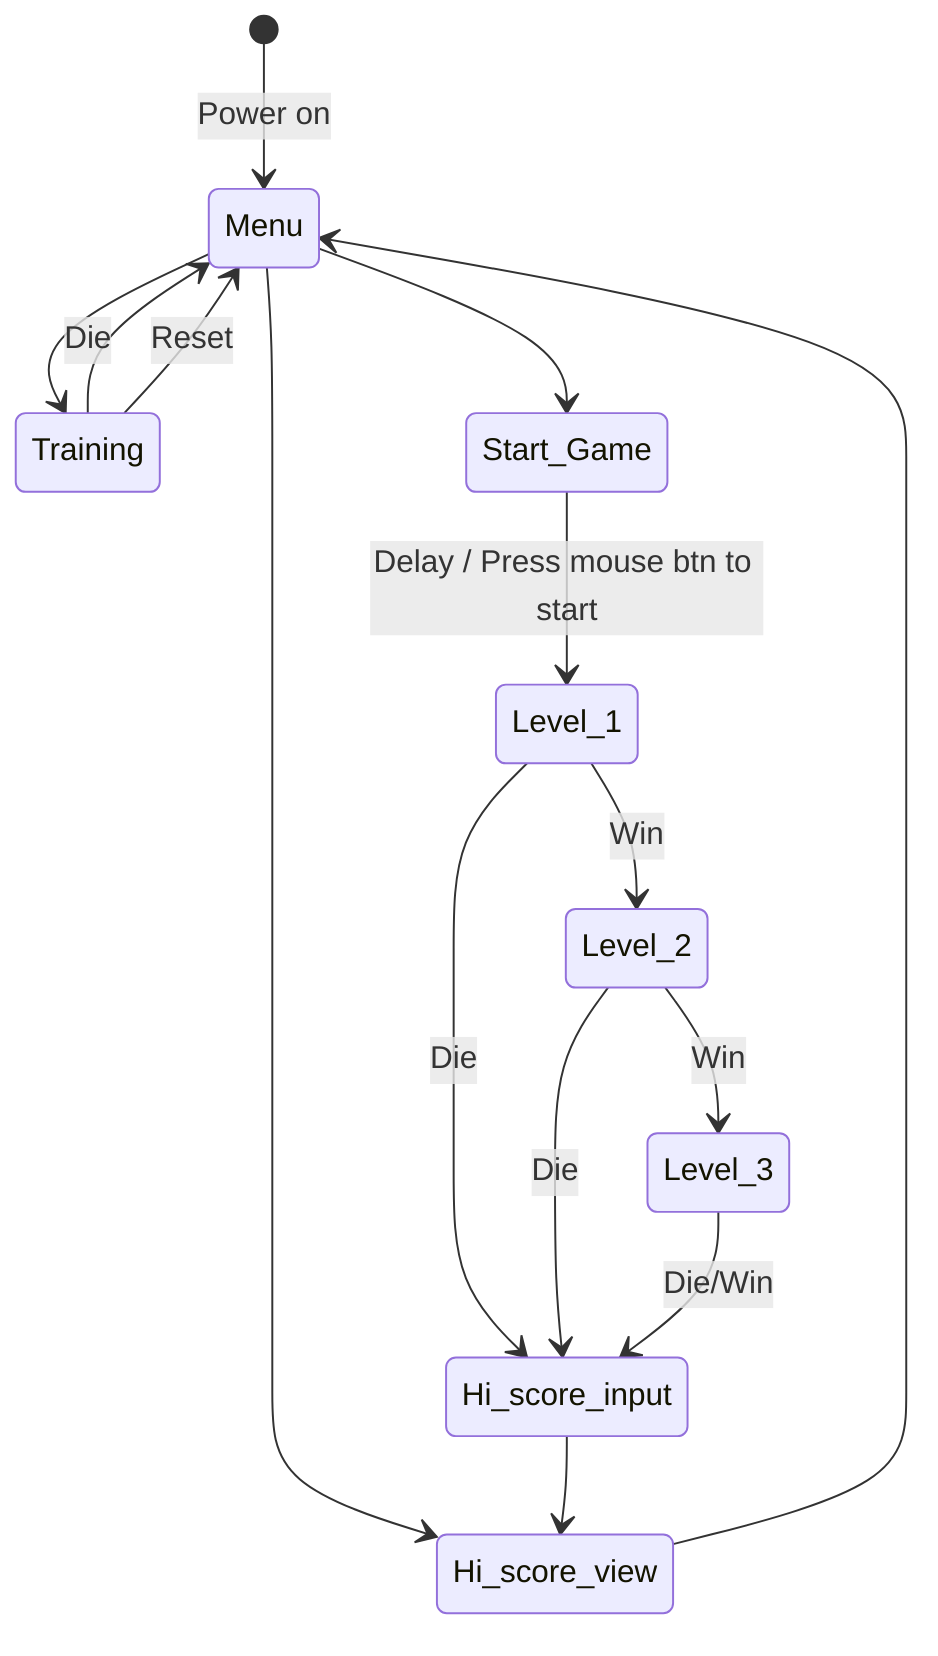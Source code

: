 stateDiagram
    [*] --> Menu : Power on
    Menu --> Training
    Menu --> Start_Game
    Menu --> Hi_score_view 

    Training --> Menu : Die
    Training --> Menu : Reset


    Start_Game --> Level_1 : Delay / Press mouse btn to start
    Level_1 --> Level_2 : Win
    Level_2 --> Level_3 : Win
    

    Level_1 --> Hi_score_input : Die
    Level_2 --> Hi_score_input : Die
    Level_3 --> Hi_score_input : Die/Win

    Hi_score_input --> Hi_score_view

    Hi_score_view --> Menu